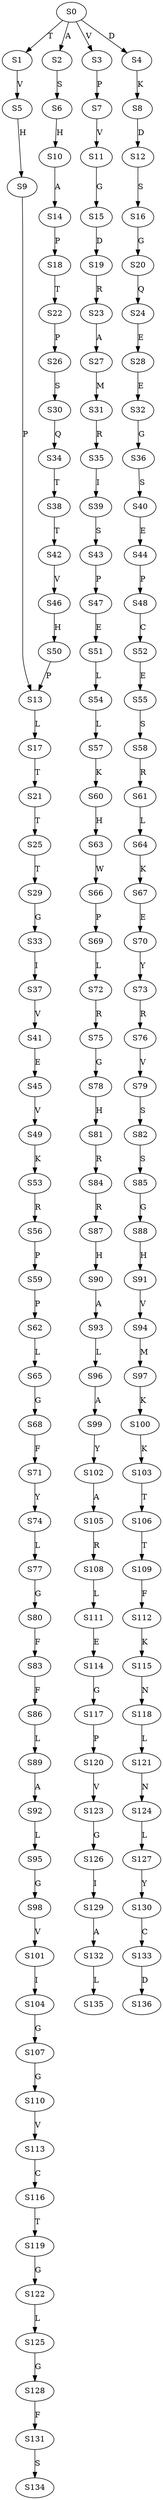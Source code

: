 strict digraph  {
	S0 -> S1 [ label = T ];
	S0 -> S2 [ label = A ];
	S0 -> S3 [ label = V ];
	S0 -> S4 [ label = D ];
	S1 -> S5 [ label = V ];
	S2 -> S6 [ label = S ];
	S3 -> S7 [ label = P ];
	S4 -> S8 [ label = K ];
	S5 -> S9 [ label = H ];
	S6 -> S10 [ label = H ];
	S7 -> S11 [ label = V ];
	S8 -> S12 [ label = D ];
	S9 -> S13 [ label = P ];
	S10 -> S14 [ label = A ];
	S11 -> S15 [ label = G ];
	S12 -> S16 [ label = S ];
	S13 -> S17 [ label = L ];
	S14 -> S18 [ label = P ];
	S15 -> S19 [ label = D ];
	S16 -> S20 [ label = G ];
	S17 -> S21 [ label = T ];
	S18 -> S22 [ label = T ];
	S19 -> S23 [ label = R ];
	S20 -> S24 [ label = Q ];
	S21 -> S25 [ label = T ];
	S22 -> S26 [ label = P ];
	S23 -> S27 [ label = A ];
	S24 -> S28 [ label = E ];
	S25 -> S29 [ label = T ];
	S26 -> S30 [ label = S ];
	S27 -> S31 [ label = M ];
	S28 -> S32 [ label = E ];
	S29 -> S33 [ label = G ];
	S30 -> S34 [ label = Q ];
	S31 -> S35 [ label = R ];
	S32 -> S36 [ label = G ];
	S33 -> S37 [ label = I ];
	S34 -> S38 [ label = T ];
	S35 -> S39 [ label = I ];
	S36 -> S40 [ label = S ];
	S37 -> S41 [ label = V ];
	S38 -> S42 [ label = T ];
	S39 -> S43 [ label = S ];
	S40 -> S44 [ label = E ];
	S41 -> S45 [ label = E ];
	S42 -> S46 [ label = V ];
	S43 -> S47 [ label = P ];
	S44 -> S48 [ label = P ];
	S45 -> S49 [ label = V ];
	S46 -> S50 [ label = H ];
	S47 -> S51 [ label = E ];
	S48 -> S52 [ label = C ];
	S49 -> S53 [ label = K ];
	S50 -> S13 [ label = P ];
	S51 -> S54 [ label = L ];
	S52 -> S55 [ label = E ];
	S53 -> S56 [ label = R ];
	S54 -> S57 [ label = L ];
	S55 -> S58 [ label = S ];
	S56 -> S59 [ label = P ];
	S57 -> S60 [ label = K ];
	S58 -> S61 [ label = R ];
	S59 -> S62 [ label = P ];
	S60 -> S63 [ label = H ];
	S61 -> S64 [ label = L ];
	S62 -> S65 [ label = L ];
	S63 -> S66 [ label = W ];
	S64 -> S67 [ label = K ];
	S65 -> S68 [ label = G ];
	S66 -> S69 [ label = P ];
	S67 -> S70 [ label = E ];
	S68 -> S71 [ label = F ];
	S69 -> S72 [ label = L ];
	S70 -> S73 [ label = Y ];
	S71 -> S74 [ label = Y ];
	S72 -> S75 [ label = R ];
	S73 -> S76 [ label = R ];
	S74 -> S77 [ label = L ];
	S75 -> S78 [ label = G ];
	S76 -> S79 [ label = V ];
	S77 -> S80 [ label = G ];
	S78 -> S81 [ label = H ];
	S79 -> S82 [ label = S ];
	S80 -> S83 [ label = F ];
	S81 -> S84 [ label = R ];
	S82 -> S85 [ label = S ];
	S83 -> S86 [ label = F ];
	S84 -> S87 [ label = R ];
	S85 -> S88 [ label = G ];
	S86 -> S89 [ label = L ];
	S87 -> S90 [ label = H ];
	S88 -> S91 [ label = H ];
	S89 -> S92 [ label = A ];
	S90 -> S93 [ label = A ];
	S91 -> S94 [ label = V ];
	S92 -> S95 [ label = L ];
	S93 -> S96 [ label = L ];
	S94 -> S97 [ label = M ];
	S95 -> S98 [ label = G ];
	S96 -> S99 [ label = A ];
	S97 -> S100 [ label = K ];
	S98 -> S101 [ label = V ];
	S99 -> S102 [ label = Y ];
	S100 -> S103 [ label = K ];
	S101 -> S104 [ label = I ];
	S102 -> S105 [ label = A ];
	S103 -> S106 [ label = T ];
	S104 -> S107 [ label = G ];
	S105 -> S108 [ label = R ];
	S106 -> S109 [ label = T ];
	S107 -> S110 [ label = G ];
	S108 -> S111 [ label = L ];
	S109 -> S112 [ label = F ];
	S110 -> S113 [ label = V ];
	S111 -> S114 [ label = E ];
	S112 -> S115 [ label = K ];
	S113 -> S116 [ label = C ];
	S114 -> S117 [ label = G ];
	S115 -> S118 [ label = N ];
	S116 -> S119 [ label = T ];
	S117 -> S120 [ label = P ];
	S118 -> S121 [ label = L ];
	S119 -> S122 [ label = G ];
	S120 -> S123 [ label = V ];
	S121 -> S124 [ label = N ];
	S122 -> S125 [ label = L ];
	S123 -> S126 [ label = G ];
	S124 -> S127 [ label = L ];
	S125 -> S128 [ label = G ];
	S126 -> S129 [ label = I ];
	S127 -> S130 [ label = Y ];
	S128 -> S131 [ label = F ];
	S129 -> S132 [ label = A ];
	S130 -> S133 [ label = C ];
	S131 -> S134 [ label = S ];
	S132 -> S135 [ label = L ];
	S133 -> S136 [ label = D ];
}
